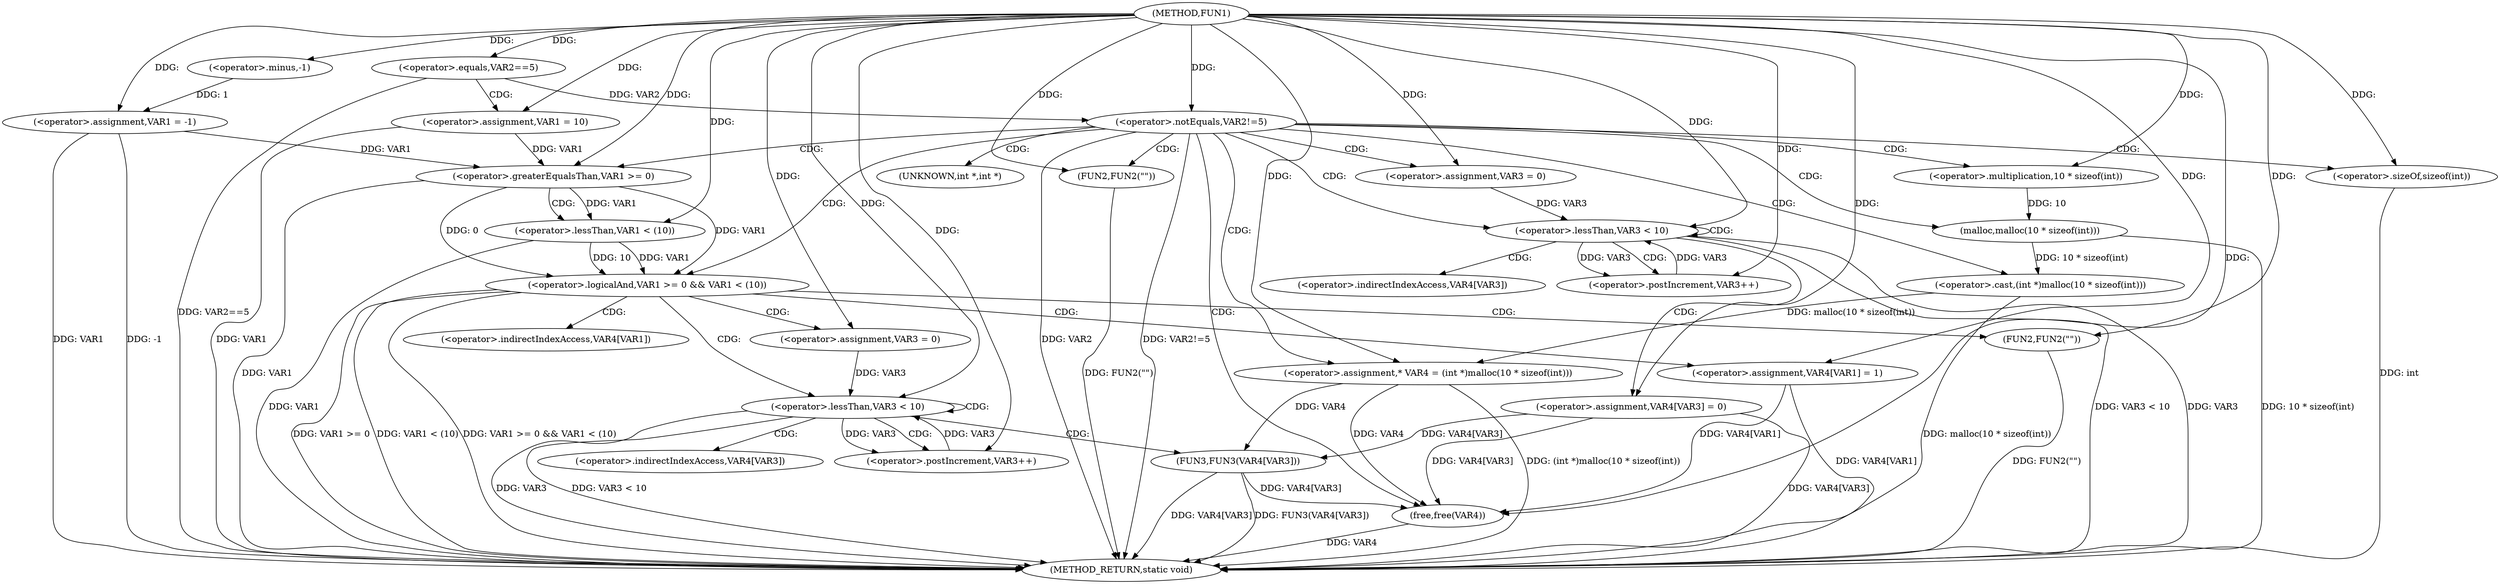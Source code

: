 digraph FUN1 {  
"1000100" [label = "(METHOD,FUN1)" ]
"1000185" [label = "(METHOD_RETURN,static void)" ]
"1000103" [label = "(<operator>.assignment,VAR1 = -1)" ]
"1000105" [label = "(<operator>.minus,-1)" ]
"1000108" [label = "(<operator>.equals,VAR2==5)" ]
"1000112" [label = "(<operator>.assignment,VAR1 = 10)" ]
"1000116" [label = "(<operator>.notEquals,VAR2!=5)" ]
"1000120" [label = "(FUN2,FUN2(\"\"))" ]
"1000127" [label = "(<operator>.assignment,* VAR4 = (int *)malloc(10 * sizeof(int)))" ]
"1000129" [label = "(<operator>.cast,(int *)malloc(10 * sizeof(int)))" ]
"1000131" [label = "(malloc,malloc(10 * sizeof(int)))" ]
"1000132" [label = "(<operator>.multiplication,10 * sizeof(int))" ]
"1000134" [label = "(<operator>.sizeOf,sizeof(int))" ]
"1000137" [label = "(<operator>.assignment,VAR3 = 0)" ]
"1000140" [label = "(<operator>.lessThan,VAR3 < 10)" ]
"1000143" [label = "(<operator>.postIncrement,VAR3++)" ]
"1000146" [label = "(<operator>.assignment,VAR4[VAR3] = 0)" ]
"1000152" [label = "(<operator>.logicalAnd,VAR1 >= 0 && VAR1 < (10))" ]
"1000153" [label = "(<operator>.greaterEqualsThan,VAR1 >= 0)" ]
"1000156" [label = "(<operator>.lessThan,VAR1 < (10))" ]
"1000160" [label = "(<operator>.assignment,VAR4[VAR1] = 1)" ]
"1000166" [label = "(<operator>.assignment,VAR3 = 0)" ]
"1000169" [label = "(<operator>.lessThan,VAR3 < 10)" ]
"1000172" [label = "(<operator>.postIncrement,VAR3++)" ]
"1000175" [label = "(FUN3,FUN3(VAR4[VAR3]))" ]
"1000181" [label = "(FUN2,FUN2(\"\"))" ]
"1000183" [label = "(free,free(VAR4))" ]
"1000130" [label = "(UNKNOWN,int *,int *)" ]
"1000147" [label = "(<operator>.indirectIndexAccess,VAR4[VAR3])" ]
"1000161" [label = "(<operator>.indirectIndexAccess,VAR4[VAR1])" ]
"1000176" [label = "(<operator>.indirectIndexAccess,VAR4[VAR3])" ]
  "1000116" -> "1000185"  [ label = "DDG: VAR2"] 
  "1000108" -> "1000185"  [ label = "DDG: VAR2==5"] 
  "1000169" -> "1000185"  [ label = "DDG: VAR3 < 10"] 
  "1000156" -> "1000185"  [ label = "DDG: VAR1"] 
  "1000103" -> "1000185"  [ label = "DDG: VAR1"] 
  "1000103" -> "1000185"  [ label = "DDG: -1"] 
  "1000181" -> "1000185"  [ label = "DDG: FUN2(\"\")"] 
  "1000175" -> "1000185"  [ label = "DDG: VAR4[VAR3]"] 
  "1000153" -> "1000185"  [ label = "DDG: VAR1"] 
  "1000169" -> "1000185"  [ label = "DDG: VAR3"] 
  "1000152" -> "1000185"  [ label = "DDG: VAR1 < (10)"] 
  "1000129" -> "1000185"  [ label = "DDG: malloc(10 * sizeof(int))"] 
  "1000131" -> "1000185"  [ label = "DDG: 10 * sizeof(int)"] 
  "1000140" -> "1000185"  [ label = "DDG: VAR3"] 
  "1000140" -> "1000185"  [ label = "DDG: VAR3 < 10"] 
  "1000183" -> "1000185"  [ label = "DDG: VAR4"] 
  "1000152" -> "1000185"  [ label = "DDG: VAR1 >= 0 && VAR1 < (10)"] 
  "1000127" -> "1000185"  [ label = "DDG: (int *)malloc(10 * sizeof(int))"] 
  "1000152" -> "1000185"  [ label = "DDG: VAR1 >= 0"] 
  "1000134" -> "1000185"  [ label = "DDG: int"] 
  "1000112" -> "1000185"  [ label = "DDG: VAR1"] 
  "1000120" -> "1000185"  [ label = "DDG: FUN2(\"\")"] 
  "1000146" -> "1000185"  [ label = "DDG: VAR4[VAR3]"] 
  "1000160" -> "1000185"  [ label = "DDG: VAR4[VAR1]"] 
  "1000116" -> "1000185"  [ label = "DDG: VAR2!=5"] 
  "1000175" -> "1000185"  [ label = "DDG: FUN3(VAR4[VAR3])"] 
  "1000105" -> "1000103"  [ label = "DDG: 1"] 
  "1000100" -> "1000103"  [ label = "DDG: "] 
  "1000100" -> "1000105"  [ label = "DDG: "] 
  "1000100" -> "1000108"  [ label = "DDG: "] 
  "1000100" -> "1000112"  [ label = "DDG: "] 
  "1000108" -> "1000116"  [ label = "DDG: VAR2"] 
  "1000100" -> "1000116"  [ label = "DDG: "] 
  "1000100" -> "1000120"  [ label = "DDG: "] 
  "1000129" -> "1000127"  [ label = "DDG: malloc(10 * sizeof(int))"] 
  "1000100" -> "1000127"  [ label = "DDG: "] 
  "1000131" -> "1000129"  [ label = "DDG: 10 * sizeof(int)"] 
  "1000132" -> "1000131"  [ label = "DDG: 10"] 
  "1000100" -> "1000132"  [ label = "DDG: "] 
  "1000100" -> "1000134"  [ label = "DDG: "] 
  "1000100" -> "1000137"  [ label = "DDG: "] 
  "1000143" -> "1000140"  [ label = "DDG: VAR3"] 
  "1000137" -> "1000140"  [ label = "DDG: VAR3"] 
  "1000100" -> "1000140"  [ label = "DDG: "] 
  "1000140" -> "1000143"  [ label = "DDG: VAR3"] 
  "1000100" -> "1000143"  [ label = "DDG: "] 
  "1000100" -> "1000146"  [ label = "DDG: "] 
  "1000153" -> "1000152"  [ label = "DDG: VAR1"] 
  "1000153" -> "1000152"  [ label = "DDG: 0"] 
  "1000103" -> "1000153"  [ label = "DDG: VAR1"] 
  "1000112" -> "1000153"  [ label = "DDG: VAR1"] 
  "1000100" -> "1000153"  [ label = "DDG: "] 
  "1000156" -> "1000152"  [ label = "DDG: VAR1"] 
  "1000156" -> "1000152"  [ label = "DDG: 10"] 
  "1000153" -> "1000156"  [ label = "DDG: VAR1"] 
  "1000100" -> "1000156"  [ label = "DDG: "] 
  "1000100" -> "1000160"  [ label = "DDG: "] 
  "1000100" -> "1000166"  [ label = "DDG: "] 
  "1000166" -> "1000169"  [ label = "DDG: VAR3"] 
  "1000172" -> "1000169"  [ label = "DDG: VAR3"] 
  "1000100" -> "1000169"  [ label = "DDG: "] 
  "1000169" -> "1000172"  [ label = "DDG: VAR3"] 
  "1000100" -> "1000172"  [ label = "DDG: "] 
  "1000127" -> "1000175"  [ label = "DDG: VAR4"] 
  "1000146" -> "1000175"  [ label = "DDG: VAR4[VAR3]"] 
  "1000100" -> "1000181"  [ label = "DDG: "] 
  "1000175" -> "1000183"  [ label = "DDG: VAR4[VAR3]"] 
  "1000127" -> "1000183"  [ label = "DDG: VAR4"] 
  "1000146" -> "1000183"  [ label = "DDG: VAR4[VAR3]"] 
  "1000160" -> "1000183"  [ label = "DDG: VAR4[VAR1]"] 
  "1000100" -> "1000183"  [ label = "DDG: "] 
  "1000108" -> "1000112"  [ label = "CDG: "] 
  "1000116" -> "1000153"  [ label = "CDG: "] 
  "1000116" -> "1000127"  [ label = "CDG: "] 
  "1000116" -> "1000152"  [ label = "CDG: "] 
  "1000116" -> "1000183"  [ label = "CDG: "] 
  "1000116" -> "1000131"  [ label = "CDG: "] 
  "1000116" -> "1000120"  [ label = "CDG: "] 
  "1000116" -> "1000132"  [ label = "CDG: "] 
  "1000116" -> "1000137"  [ label = "CDG: "] 
  "1000116" -> "1000129"  [ label = "CDG: "] 
  "1000116" -> "1000130"  [ label = "CDG: "] 
  "1000116" -> "1000140"  [ label = "CDG: "] 
  "1000116" -> "1000134"  [ label = "CDG: "] 
  "1000140" -> "1000143"  [ label = "CDG: "] 
  "1000140" -> "1000147"  [ label = "CDG: "] 
  "1000140" -> "1000146"  [ label = "CDG: "] 
  "1000140" -> "1000140"  [ label = "CDG: "] 
  "1000152" -> "1000161"  [ label = "CDG: "] 
  "1000152" -> "1000166"  [ label = "CDG: "] 
  "1000152" -> "1000169"  [ label = "CDG: "] 
  "1000152" -> "1000160"  [ label = "CDG: "] 
  "1000152" -> "1000181"  [ label = "CDG: "] 
  "1000153" -> "1000156"  [ label = "CDG: "] 
  "1000169" -> "1000172"  [ label = "CDG: "] 
  "1000169" -> "1000169"  [ label = "CDG: "] 
  "1000169" -> "1000175"  [ label = "CDG: "] 
  "1000169" -> "1000176"  [ label = "CDG: "] 
}
